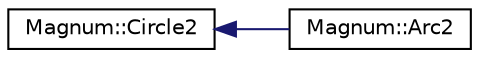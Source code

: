 digraph "圖形化之類別階層"
{
  edge [fontname="Helvetica",fontsize="10",labelfontname="Helvetica",labelfontsize="10"];
  node [fontname="Helvetica",fontsize="10",shape=record];
  rankdir="LR";
  Node1 [label="Magnum::Circle2",height=0.2,width=0.4,color="black", fillcolor="white", style="filled",URL="$class_magnum_1_1_circle2.html"];
  Node1 -> Node2 [dir="back",color="midnightblue",fontsize="10",style="solid",fontname="Helvetica"];
  Node2 [label="Magnum::Arc2",height=0.2,width=0.4,color="black", fillcolor="white", style="filled",URL="$class_magnum_1_1_arc2.html"];
}
